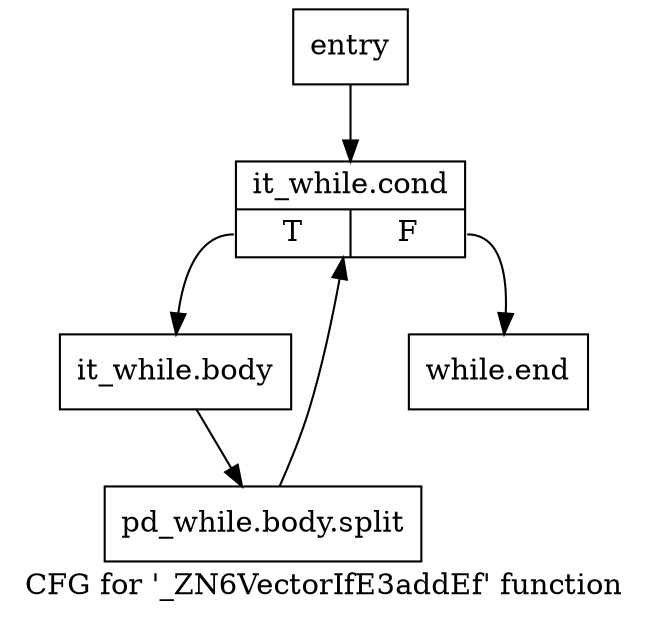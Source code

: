 digraph "CFG for '_ZN6VectorIfE3addEf' function" {
	label="CFG for '_ZN6VectorIfE3addEf' function";

	Node0x853f580 [shape=record,label="{entry}"];
	Node0x853f580 -> Node0x853f950;
	Node0x853f950 [shape=record,label="{it_while.cond|{<s0>T|<s1>F}}"];
	Node0x853f950:s0 -> Node0x853f9a0;
	Node0x853f950:s1 -> Node0x853f9f0;
	Node0x853f9a0 [shape=record,label="{it_while.body}"];
	Node0x853f9a0 -> Node0xc6d0de0;
	Node0xc6d0de0 [shape=record,label="{pd_while.body.split}"];
	Node0xc6d0de0 -> Node0x853f950;
	Node0x853f9f0 [shape=record,label="{while.end}"];
}
